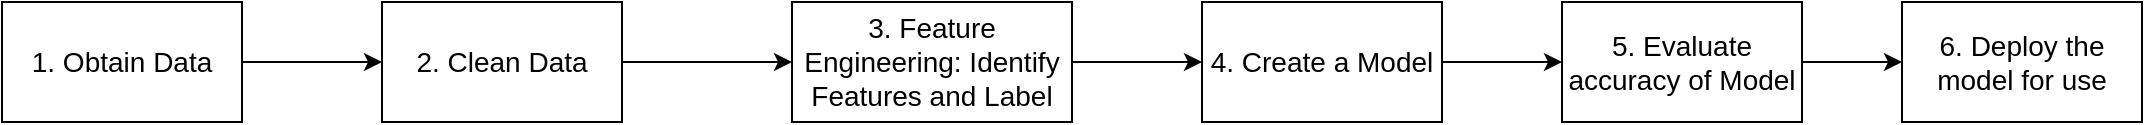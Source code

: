 <mxfile version="28.0.9" pages="2">
  <diagram name="ml-model-setps" id="3_XTR7LkdYp_2Ps074NI">
    <mxGraphModel dx="1426" dy="777" grid="1" gridSize="10" guides="1" tooltips="1" connect="1" arrows="1" fold="1" page="1" pageScale="1" pageWidth="850" pageHeight="1100" math="0" shadow="0">
      <root>
        <mxCell id="0" />
        <mxCell id="1" parent="0" />
        <mxCell id="DQt-98oMIwoe8TSga23S-7" style="edgeStyle=orthogonalEdgeStyle;rounded=0;orthogonalLoop=1;jettySize=auto;html=1;exitX=1;exitY=0.5;exitDx=0;exitDy=0;entryX=0;entryY=0.5;entryDx=0;entryDy=0;" edge="1" parent="1" source="DQt-98oMIwoe8TSga23S-1" target="DQt-98oMIwoe8TSga23S-2">
          <mxGeometry relative="1" as="geometry" />
        </mxCell>
        <mxCell id="DQt-98oMIwoe8TSga23S-1" value="1. Obtain Data" style="rounded=0;whiteSpace=wrap;html=1;fontSize=14;" vertex="1" parent="1">
          <mxGeometry x="30" y="50" width="120" height="60" as="geometry" />
        </mxCell>
        <mxCell id="DQt-98oMIwoe8TSga23S-8" style="edgeStyle=orthogonalEdgeStyle;rounded=0;orthogonalLoop=1;jettySize=auto;html=1;entryX=0;entryY=0.5;entryDx=0;entryDy=0;" edge="1" parent="1" source="DQt-98oMIwoe8TSga23S-2" target="DQt-98oMIwoe8TSga23S-4">
          <mxGeometry relative="1" as="geometry" />
        </mxCell>
        <mxCell id="DQt-98oMIwoe8TSga23S-2" value="2. Clean Data" style="rounded=0;whiteSpace=wrap;html=1;fontSize=14;" vertex="1" parent="1">
          <mxGeometry x="220" y="50" width="120" height="60" as="geometry" />
        </mxCell>
        <mxCell id="DQt-98oMIwoe8TSga23S-11" style="edgeStyle=orthogonalEdgeStyle;rounded=0;orthogonalLoop=1;jettySize=auto;html=1;entryX=0;entryY=0.5;entryDx=0;entryDy=0;" edge="1" parent="1" source="DQt-98oMIwoe8TSga23S-3" target="DQt-98oMIwoe8TSga23S-6">
          <mxGeometry relative="1" as="geometry" />
        </mxCell>
        <mxCell id="DQt-98oMIwoe8TSga23S-3" value="5. Evaluate accuracy of Model" style="rounded=0;whiteSpace=wrap;html=1;fontSize=14;" vertex="1" parent="1">
          <mxGeometry x="810" y="50" width="120" height="60" as="geometry" />
        </mxCell>
        <mxCell id="DQt-98oMIwoe8TSga23S-9" style="edgeStyle=orthogonalEdgeStyle;rounded=0;orthogonalLoop=1;jettySize=auto;html=1;exitX=1;exitY=0.5;exitDx=0;exitDy=0;entryX=0;entryY=0.5;entryDx=0;entryDy=0;" edge="1" parent="1" source="DQt-98oMIwoe8TSga23S-4" target="DQt-98oMIwoe8TSga23S-5">
          <mxGeometry relative="1" as="geometry" />
        </mxCell>
        <mxCell id="DQt-98oMIwoe8TSga23S-4" value="3. Feature Engineering: Identify Features and Label" style="rounded=0;whiteSpace=wrap;html=1;fontSize=14;" vertex="1" parent="1">
          <mxGeometry x="425" y="50" width="140" height="60" as="geometry" />
        </mxCell>
        <mxCell id="DQt-98oMIwoe8TSga23S-10" style="edgeStyle=orthogonalEdgeStyle;rounded=0;orthogonalLoop=1;jettySize=auto;html=1;exitX=1;exitY=0.5;exitDx=0;exitDy=0;entryX=0;entryY=0.5;entryDx=0;entryDy=0;" edge="1" parent="1" source="DQt-98oMIwoe8TSga23S-5" target="DQt-98oMIwoe8TSga23S-3">
          <mxGeometry relative="1" as="geometry" />
        </mxCell>
        <mxCell id="DQt-98oMIwoe8TSga23S-5" value="4. Create a Model" style="rounded=0;whiteSpace=wrap;html=1;fontSize=14;" vertex="1" parent="1">
          <mxGeometry x="630" y="50" width="120" height="60" as="geometry" />
        </mxCell>
        <mxCell id="DQt-98oMIwoe8TSga23S-6" value="6. Deploy the model for use" style="rounded=0;whiteSpace=wrap;html=1;fontSize=14;" vertex="1" parent="1">
          <mxGeometry x="980" y="50" width="120" height="60" as="geometry" />
        </mxCell>
      </root>
    </mxGraphModel>
  </diagram>
  <diagram id="wAjlxf7I8Hhw0YtGtTpG" name="Page-2">
    <mxGraphModel dx="1426" dy="777" grid="1" gridSize="10" guides="1" tooltips="1" connect="1" arrows="1" fold="1" page="1" pageScale="1" pageWidth="850" pageHeight="1100" math="0" shadow="0">
      <root>
        <mxCell id="0" />
        <mxCell id="1" parent="0" />
      </root>
    </mxGraphModel>
  </diagram>
</mxfile>
